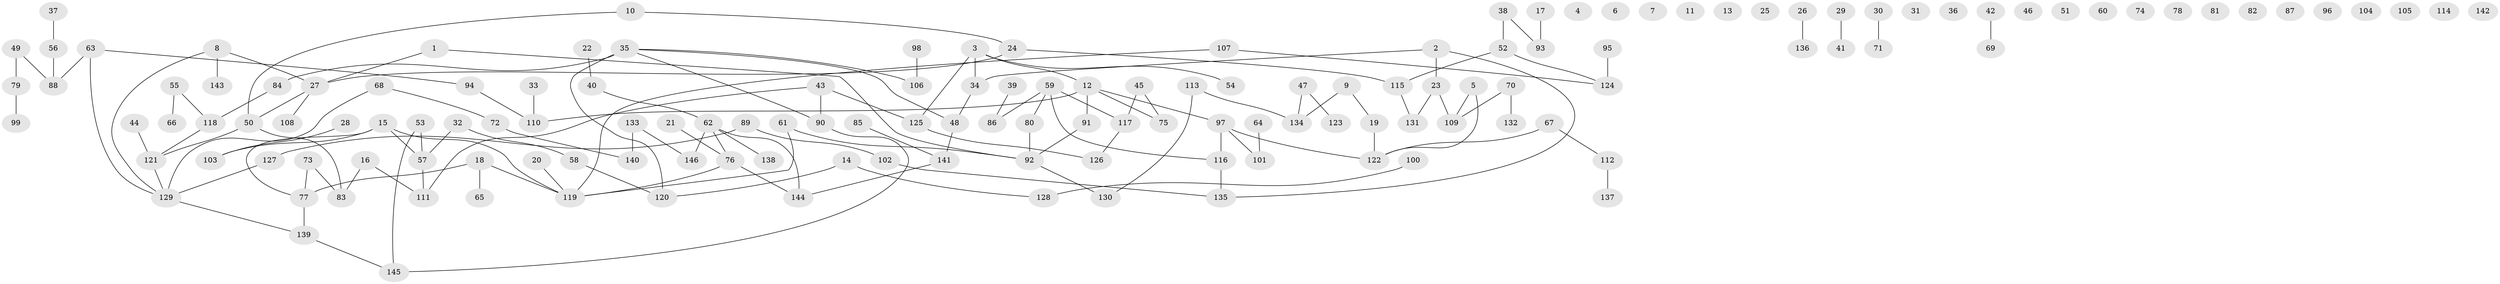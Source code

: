 // Generated by graph-tools (version 1.1) at 2025/33/03/09/25 02:33:23]
// undirected, 146 vertices, 145 edges
graph export_dot {
graph [start="1"]
  node [color=gray90,style=filled];
  1;
  2;
  3;
  4;
  5;
  6;
  7;
  8;
  9;
  10;
  11;
  12;
  13;
  14;
  15;
  16;
  17;
  18;
  19;
  20;
  21;
  22;
  23;
  24;
  25;
  26;
  27;
  28;
  29;
  30;
  31;
  32;
  33;
  34;
  35;
  36;
  37;
  38;
  39;
  40;
  41;
  42;
  43;
  44;
  45;
  46;
  47;
  48;
  49;
  50;
  51;
  52;
  53;
  54;
  55;
  56;
  57;
  58;
  59;
  60;
  61;
  62;
  63;
  64;
  65;
  66;
  67;
  68;
  69;
  70;
  71;
  72;
  73;
  74;
  75;
  76;
  77;
  78;
  79;
  80;
  81;
  82;
  83;
  84;
  85;
  86;
  87;
  88;
  89;
  90;
  91;
  92;
  93;
  94;
  95;
  96;
  97;
  98;
  99;
  100;
  101;
  102;
  103;
  104;
  105;
  106;
  107;
  108;
  109;
  110;
  111;
  112;
  113;
  114;
  115;
  116;
  117;
  118;
  119;
  120;
  121;
  122;
  123;
  124;
  125;
  126;
  127;
  128;
  129;
  130;
  131;
  132;
  133;
  134;
  135;
  136;
  137;
  138;
  139;
  140;
  141;
  142;
  143;
  144;
  145;
  146;
  1 -- 27;
  1 -- 92;
  2 -- 23;
  2 -- 34;
  2 -- 135;
  3 -- 12;
  3 -- 34;
  3 -- 54;
  3 -- 125;
  5 -- 109;
  5 -- 122;
  8 -- 27;
  8 -- 129;
  8 -- 143;
  9 -- 19;
  9 -- 134;
  10 -- 24;
  10 -- 50;
  12 -- 75;
  12 -- 91;
  12 -- 97;
  12 -- 110;
  14 -- 120;
  14 -- 128;
  15 -- 57;
  15 -- 77;
  15 -- 103;
  15 -- 119;
  16 -- 83;
  16 -- 111;
  17 -- 93;
  18 -- 65;
  18 -- 77;
  18 -- 119;
  19 -- 122;
  20 -- 119;
  21 -- 76;
  22 -- 40;
  23 -- 109;
  23 -- 131;
  24 -- 27;
  24 -- 115;
  26 -- 136;
  27 -- 50;
  27 -- 108;
  28 -- 103;
  29 -- 41;
  30 -- 71;
  32 -- 57;
  32 -- 58;
  33 -- 110;
  34 -- 48;
  35 -- 48;
  35 -- 84;
  35 -- 90;
  35 -- 106;
  35 -- 120;
  37 -- 56;
  38 -- 52;
  38 -- 93;
  39 -- 86;
  40 -- 62;
  42 -- 69;
  43 -- 90;
  43 -- 111;
  43 -- 125;
  44 -- 121;
  45 -- 75;
  45 -- 117;
  47 -- 123;
  47 -- 134;
  48 -- 141;
  49 -- 79;
  49 -- 88;
  50 -- 83;
  50 -- 121;
  52 -- 115;
  52 -- 124;
  53 -- 57;
  53 -- 145;
  55 -- 66;
  55 -- 118;
  56 -- 88;
  57 -- 111;
  58 -- 120;
  59 -- 80;
  59 -- 86;
  59 -- 116;
  59 -- 117;
  61 -- 92;
  61 -- 119;
  62 -- 76;
  62 -- 138;
  62 -- 144;
  62 -- 146;
  63 -- 88;
  63 -- 94;
  63 -- 129;
  64 -- 101;
  67 -- 112;
  67 -- 122;
  68 -- 72;
  68 -- 129;
  70 -- 109;
  70 -- 132;
  72 -- 140;
  73 -- 77;
  73 -- 83;
  76 -- 119;
  76 -- 144;
  77 -- 139;
  79 -- 99;
  80 -- 92;
  84 -- 118;
  85 -- 141;
  89 -- 102;
  89 -- 127;
  90 -- 145;
  91 -- 92;
  92 -- 130;
  94 -- 110;
  95 -- 124;
  97 -- 101;
  97 -- 116;
  97 -- 122;
  98 -- 106;
  100 -- 128;
  102 -- 135;
  107 -- 119;
  107 -- 124;
  112 -- 137;
  113 -- 130;
  113 -- 134;
  115 -- 131;
  116 -- 135;
  117 -- 126;
  118 -- 121;
  121 -- 129;
  125 -- 126;
  127 -- 129;
  129 -- 139;
  133 -- 140;
  133 -- 146;
  139 -- 145;
  141 -- 144;
}
